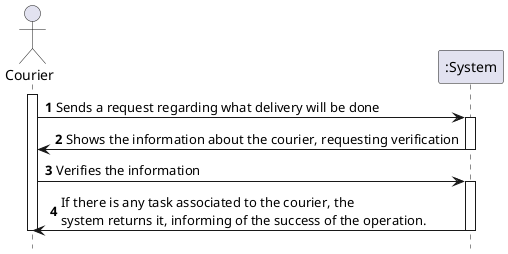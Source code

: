 @startuml
autonumber
hide footbox

actor "Courier" as COUR

participant ":System" as SYST

activate COUR

COUR -> SYST : Sends a request regarding what delivery will be done
activate SYST
SYST -> COUR : Shows the information about the courier, requesting verification
deactivate SYST

COUR -> SYST : Verifies the information
activate SYST
SYST -> COUR : If there is any task associated to the courier, the \nsystem returns it, informing of the success of the operation.
deactivate SYST

deactivate COUR

@enduml
